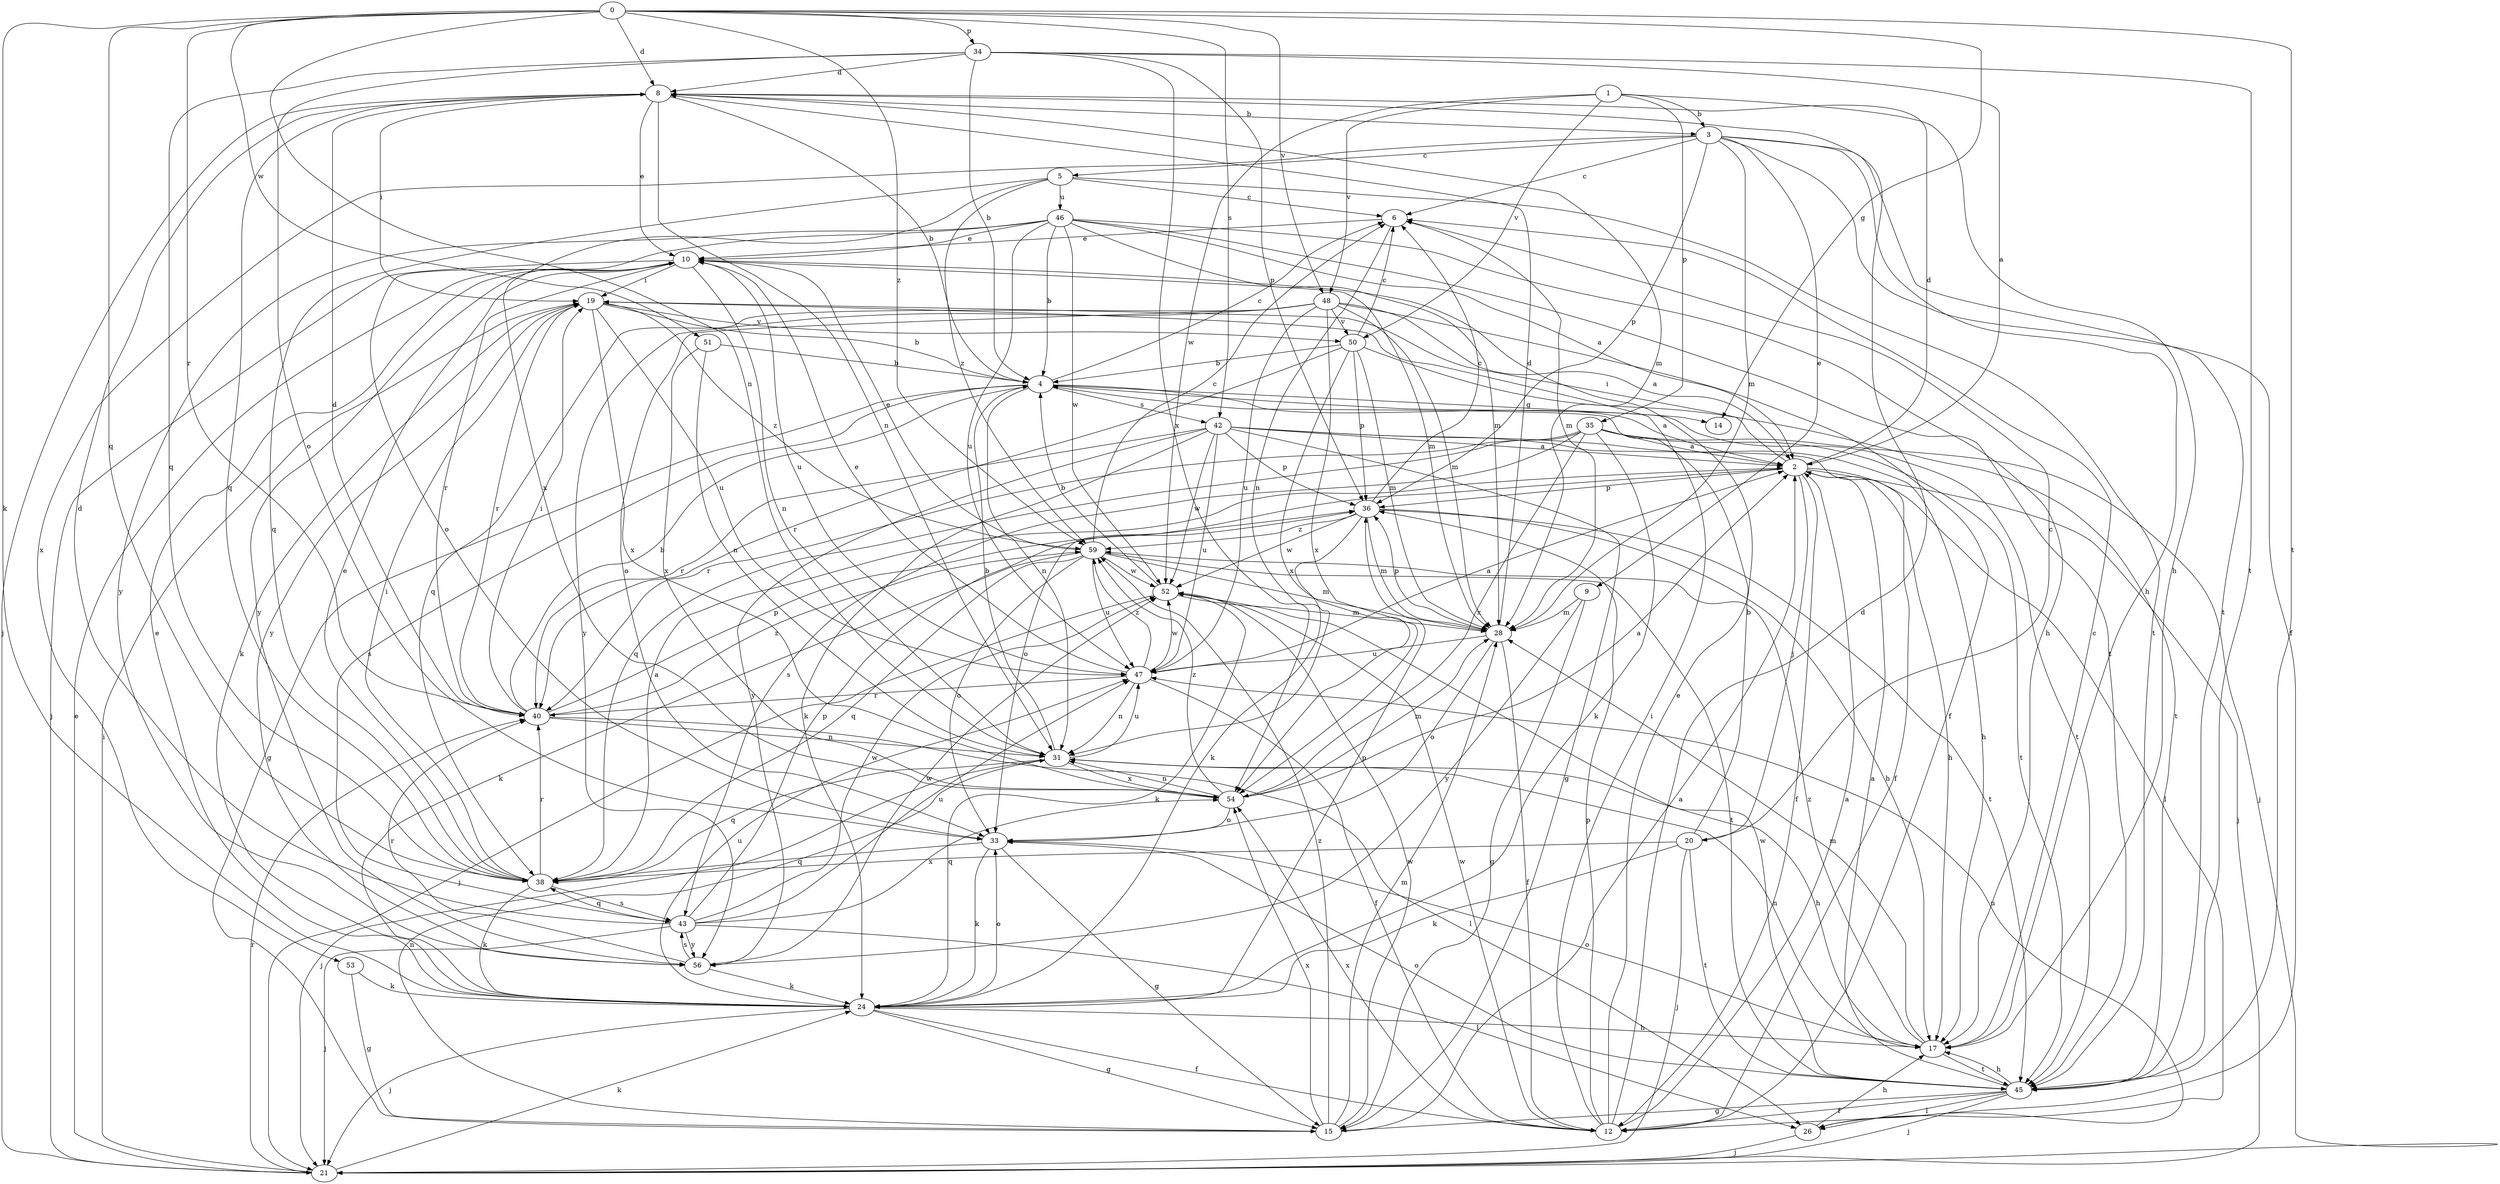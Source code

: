 strict digraph  {
0;
1;
2;
3;
4;
5;
6;
8;
9;
10;
12;
14;
15;
17;
19;
20;
21;
24;
26;
28;
31;
33;
34;
35;
36;
38;
40;
42;
43;
45;
46;
47;
48;
50;
51;
52;
53;
54;
56;
59;
0 -> 8  [label=d];
0 -> 14  [label=g];
0 -> 24  [label=k];
0 -> 31  [label=n];
0 -> 34  [label=p];
0 -> 38  [label=q];
0 -> 40  [label=r];
0 -> 42  [label=s];
0 -> 45  [label=t];
0 -> 48  [label=v];
0 -> 51  [label=w];
0 -> 59  [label=z];
1 -> 3  [label=b];
1 -> 17  [label=h];
1 -> 35  [label=p];
1 -> 48  [label=v];
1 -> 50  [label=v];
1 -> 52  [label=w];
2 -> 8  [label=d];
2 -> 12  [label=f];
2 -> 17  [label=h];
2 -> 19  [label=i];
2 -> 20  [label=j];
2 -> 21  [label=j];
2 -> 26  [label=l];
2 -> 33  [label=o];
2 -> 36  [label=p];
3 -> 5  [label=c];
3 -> 6  [label=c];
3 -> 9  [label=e];
3 -> 12  [label=f];
3 -> 17  [label=h];
3 -> 28  [label=m];
3 -> 36  [label=p];
3 -> 45  [label=t];
3 -> 53  [label=x];
4 -> 2  [label=a];
4 -> 6  [label=c];
4 -> 14  [label=g];
4 -> 15  [label=g];
4 -> 31  [label=n];
4 -> 42  [label=s];
4 -> 43  [label=s];
4 -> 45  [label=t];
5 -> 6  [label=c];
5 -> 38  [label=q];
5 -> 45  [label=t];
5 -> 46  [label=u];
5 -> 54  [label=x];
5 -> 59  [label=z];
6 -> 10  [label=e];
6 -> 28  [label=m];
6 -> 31  [label=n];
8 -> 3  [label=b];
8 -> 4  [label=b];
8 -> 10  [label=e];
8 -> 19  [label=i];
8 -> 21  [label=j];
8 -> 28  [label=m];
8 -> 31  [label=n];
8 -> 38  [label=q];
9 -> 15  [label=g];
9 -> 28  [label=m];
9 -> 56  [label=y];
10 -> 19  [label=i];
10 -> 21  [label=j];
10 -> 28  [label=m];
10 -> 31  [label=n];
10 -> 40  [label=r];
10 -> 47  [label=u];
10 -> 56  [label=y];
12 -> 2  [label=a];
12 -> 8  [label=d];
12 -> 10  [label=e];
12 -> 19  [label=i];
12 -> 36  [label=p];
12 -> 52  [label=w];
12 -> 54  [label=x];
15 -> 2  [label=a];
15 -> 28  [label=m];
15 -> 31  [label=n];
15 -> 52  [label=w];
15 -> 54  [label=x];
15 -> 59  [label=z];
17 -> 6  [label=c];
17 -> 28  [label=m];
17 -> 31  [label=n];
17 -> 33  [label=o];
17 -> 45  [label=t];
17 -> 59  [label=z];
19 -> 4  [label=b];
19 -> 24  [label=k];
19 -> 40  [label=r];
19 -> 47  [label=u];
19 -> 50  [label=v];
19 -> 54  [label=x];
19 -> 56  [label=y];
19 -> 59  [label=z];
20 -> 4  [label=b];
20 -> 6  [label=c];
20 -> 21  [label=j];
20 -> 24  [label=k];
20 -> 38  [label=q];
20 -> 45  [label=t];
21 -> 10  [label=e];
21 -> 19  [label=i];
21 -> 24  [label=k];
21 -> 40  [label=r];
24 -> 10  [label=e];
24 -> 12  [label=f];
24 -> 15  [label=g];
24 -> 17  [label=h];
24 -> 21  [label=j];
24 -> 33  [label=o];
24 -> 36  [label=p];
24 -> 47  [label=u];
26 -> 17  [label=h];
26 -> 21  [label=j];
26 -> 47  [label=u];
28 -> 8  [label=d];
28 -> 12  [label=f];
28 -> 33  [label=o];
28 -> 36  [label=p];
28 -> 47  [label=u];
31 -> 4  [label=b];
31 -> 17  [label=h];
31 -> 21  [label=j];
31 -> 38  [label=q];
31 -> 47  [label=u];
31 -> 54  [label=x];
33 -> 15  [label=g];
33 -> 24  [label=k];
33 -> 38  [label=q];
34 -> 2  [label=a];
34 -> 4  [label=b];
34 -> 8  [label=d];
34 -> 33  [label=o];
34 -> 36  [label=p];
34 -> 38  [label=q];
34 -> 45  [label=t];
34 -> 54  [label=x];
35 -> 2  [label=a];
35 -> 21  [label=j];
35 -> 24  [label=k];
35 -> 38  [label=q];
35 -> 40  [label=r];
35 -> 43  [label=s];
35 -> 45  [label=t];
35 -> 54  [label=x];
36 -> 6  [label=c];
36 -> 17  [label=h];
36 -> 24  [label=k];
36 -> 28  [label=m];
36 -> 45  [label=t];
36 -> 52  [label=w];
36 -> 59  [label=z];
38 -> 2  [label=a];
38 -> 10  [label=e];
38 -> 19  [label=i];
38 -> 24  [label=k];
38 -> 40  [label=r];
38 -> 43  [label=s];
40 -> 4  [label=b];
40 -> 8  [label=d];
40 -> 19  [label=i];
40 -> 26  [label=l];
40 -> 31  [label=n];
40 -> 36  [label=p];
40 -> 59  [label=z];
42 -> 2  [label=a];
42 -> 12  [label=f];
42 -> 15  [label=g];
42 -> 17  [label=h];
42 -> 24  [label=k];
42 -> 36  [label=p];
42 -> 40  [label=r];
42 -> 47  [label=u];
42 -> 52  [label=w];
42 -> 56  [label=y];
43 -> 8  [label=d];
43 -> 21  [label=j];
43 -> 26  [label=l];
43 -> 36  [label=p];
43 -> 38  [label=q];
43 -> 47  [label=u];
43 -> 52  [label=w];
43 -> 54  [label=x];
43 -> 56  [label=y];
45 -> 2  [label=a];
45 -> 12  [label=f];
45 -> 15  [label=g];
45 -> 17  [label=h];
45 -> 21  [label=j];
45 -> 26  [label=l];
45 -> 33  [label=o];
45 -> 52  [label=w];
46 -> 2  [label=a];
46 -> 4  [label=b];
46 -> 10  [label=e];
46 -> 17  [label=h];
46 -> 28  [label=m];
46 -> 33  [label=o];
46 -> 45  [label=t];
46 -> 47  [label=u];
46 -> 52  [label=w];
46 -> 56  [label=y];
47 -> 2  [label=a];
47 -> 10  [label=e];
47 -> 12  [label=f];
47 -> 31  [label=n];
47 -> 40  [label=r];
47 -> 52  [label=w];
47 -> 59  [label=z];
48 -> 2  [label=a];
48 -> 12  [label=f];
48 -> 28  [label=m];
48 -> 33  [label=o];
48 -> 38  [label=q];
48 -> 47  [label=u];
48 -> 50  [label=v];
48 -> 54  [label=x];
48 -> 56  [label=y];
50 -> 4  [label=b];
50 -> 6  [label=c];
50 -> 28  [label=m];
50 -> 36  [label=p];
50 -> 40  [label=r];
50 -> 45  [label=t];
50 -> 54  [label=x];
51 -> 4  [label=b];
51 -> 31  [label=n];
51 -> 54  [label=x];
52 -> 4  [label=b];
52 -> 21  [label=j];
52 -> 24  [label=k];
52 -> 28  [label=m];
53 -> 15  [label=g];
53 -> 24  [label=k];
54 -> 2  [label=a];
54 -> 28  [label=m];
54 -> 31  [label=n];
54 -> 33  [label=o];
54 -> 59  [label=z];
56 -> 24  [label=k];
56 -> 40  [label=r];
56 -> 43  [label=s];
56 -> 52  [label=w];
59 -> 6  [label=c];
59 -> 10  [label=e];
59 -> 24  [label=k];
59 -> 28  [label=m];
59 -> 33  [label=o];
59 -> 38  [label=q];
59 -> 45  [label=t];
59 -> 47  [label=u];
59 -> 52  [label=w];
}
